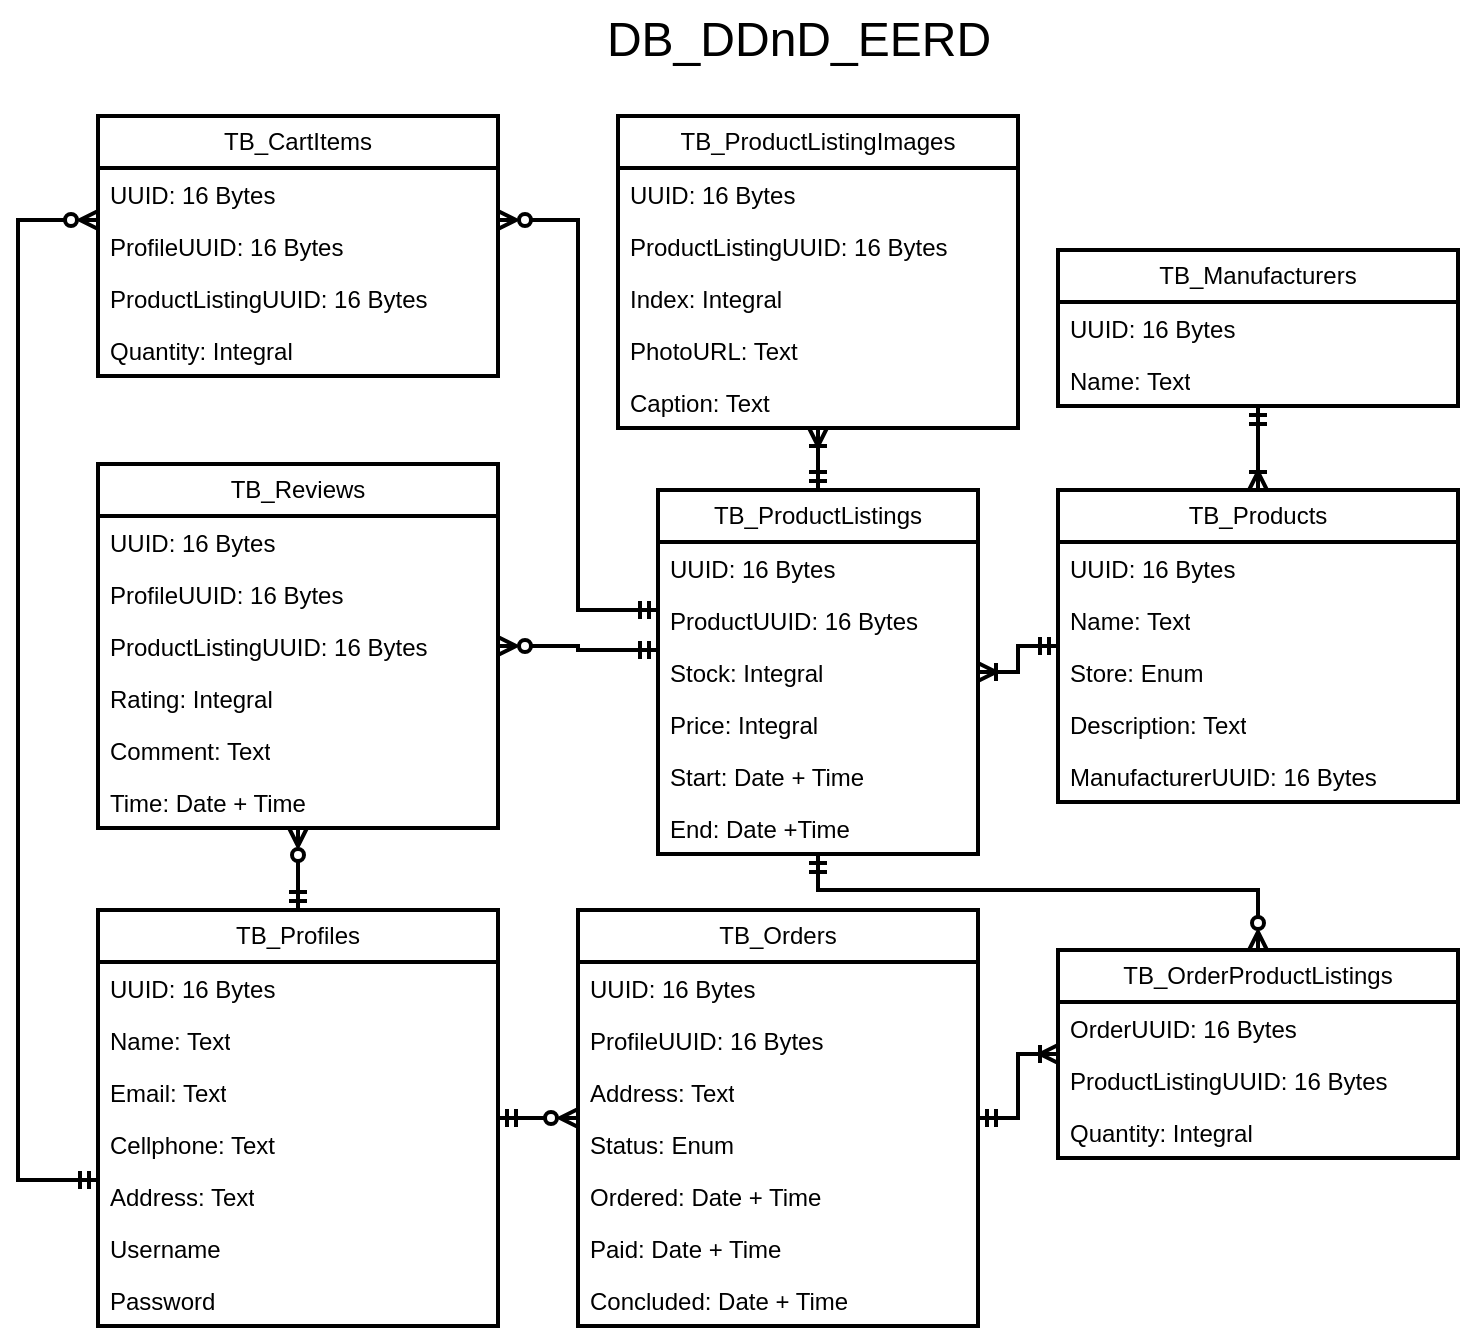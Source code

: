 <mxfile version="24.4.13" type="device">
  <diagram name="Page-1" id="CDcixYKV8Q0JWqWcd_GB">
    <mxGraphModel dx="2261" dy="2005" grid="1" gridSize="10" guides="1" tooltips="1" connect="1" arrows="1" fold="1" page="1" pageScale="1" pageWidth="827" pageHeight="1169" math="0" shadow="0">
      <root>
        <mxCell id="0" />
        <mxCell id="1" parent="0" />
        <mxCell id="H4YviIENldAKiq5NFccg-37" style="edgeStyle=orthogonalEdgeStyle;rounded=0;orthogonalLoop=1;jettySize=auto;html=1;strokeColor=default;endArrow=ERmandOne;endFill=0;startArrow=ERoneToMany;startFill=0;strokeWidth=2;" parent="1" source="H4YviIENldAKiq5NFccg-5" target="H4YviIENldAKiq5NFccg-22" edge="1">
          <mxGeometry relative="1" as="geometry" />
        </mxCell>
        <mxCell id="H4YviIENldAKiq5NFccg-5" value="TB_ProductListings" style="swimlane;fontStyle=0;childLayout=stackLayout;horizontal=1;startSize=26;fillColor=none;horizontalStack=0;resizeParent=1;resizeParentMax=0;resizeLast=0;collapsible=1;marginBottom=0;whiteSpace=wrap;html=1;strokeWidth=2;" parent="1" vertex="1">
          <mxGeometry x="40" y="120" width="160" height="182" as="geometry" />
        </mxCell>
        <mxCell id="H4YviIENldAKiq5NFccg-6" value="UUID: 16 Bytes" style="text;strokeColor=none;fillColor=none;align=left;verticalAlign=top;spacingLeft=4;spacingRight=4;overflow=hidden;rotatable=0;points=[[0,0.5],[1,0.5]];portConstraint=eastwest;whiteSpace=wrap;html=1;strokeWidth=2;" parent="H4YviIENldAKiq5NFccg-5" vertex="1">
          <mxGeometry y="26" width="160" height="26" as="geometry" />
        </mxCell>
        <mxCell id="H4YviIENldAKiq5NFccg-36" value="ProductUUID: 16 Bytes" style="text;strokeColor=none;fillColor=none;align=left;verticalAlign=top;spacingLeft=4;spacingRight=4;overflow=hidden;rotatable=0;points=[[0,0.5],[1,0.5]];portConstraint=eastwest;whiteSpace=wrap;html=1;strokeWidth=2;" parent="H4YviIENldAKiq5NFccg-5" vertex="1">
          <mxGeometry y="52" width="160" height="26" as="geometry" />
        </mxCell>
        <mxCell id="H4YviIENldAKiq5NFccg-21" value="Stock: Integral" style="text;strokeColor=none;fillColor=none;align=left;verticalAlign=top;spacingLeft=4;spacingRight=4;overflow=hidden;rotatable=0;points=[[0,0.5],[1,0.5]];portConstraint=eastwest;whiteSpace=wrap;html=1;strokeWidth=2;" parent="H4YviIENldAKiq5NFccg-5" vertex="1">
          <mxGeometry y="78" width="160" height="26" as="geometry" />
        </mxCell>
        <mxCell id="H4YviIENldAKiq5NFccg-19" value="Price: Integral" style="text;strokeColor=none;fillColor=none;align=left;verticalAlign=top;spacingLeft=4;spacingRight=4;overflow=hidden;rotatable=0;points=[[0,0.5],[1,0.5]];portConstraint=eastwest;whiteSpace=wrap;html=1;strokeWidth=2;" parent="H4YviIENldAKiq5NFccg-5" vertex="1">
          <mxGeometry y="104" width="160" height="26" as="geometry" />
        </mxCell>
        <mxCell id="H4YviIENldAKiq5NFccg-10" value="Start: Date + Time" style="text;strokeColor=none;fillColor=none;align=left;verticalAlign=top;spacingLeft=4;spacingRight=4;overflow=hidden;rotatable=0;points=[[0,0.5],[1,0.5]];portConstraint=eastwest;whiteSpace=wrap;html=1;strokeWidth=2;" parent="H4YviIENldAKiq5NFccg-5" vertex="1">
          <mxGeometry y="130" width="160" height="26" as="geometry" />
        </mxCell>
        <mxCell id="H4YviIENldAKiq5NFccg-11" value="End: Date +Time" style="text;strokeColor=none;fillColor=none;align=left;verticalAlign=top;spacingLeft=4;spacingRight=4;overflow=hidden;rotatable=0;points=[[0,0.5],[1,0.5]];portConstraint=eastwest;whiteSpace=wrap;html=1;strokeWidth=2;" parent="H4YviIENldAKiq5NFccg-5" vertex="1">
          <mxGeometry y="156" width="160" height="26" as="geometry" />
        </mxCell>
        <mxCell id="H4YviIENldAKiq5NFccg-51" style="edgeStyle=orthogonalEdgeStyle;rounded=0;orthogonalLoop=1;jettySize=auto;html=1;endArrow=ERmandOne;endFill=0;startArrow=ERoneToMany;startFill=0;strokeWidth=2;" parent="1" source="H4YviIENldAKiq5NFccg-22" target="H4YviIENldAKiq5NFccg-38" edge="1">
          <mxGeometry relative="1" as="geometry" />
        </mxCell>
        <mxCell id="H4YviIENldAKiq5NFccg-22" value="TB_Products" style="swimlane;fontStyle=0;childLayout=stackLayout;horizontal=1;startSize=26;fillColor=none;horizontalStack=0;resizeParent=1;resizeParentMax=0;resizeLast=0;collapsible=1;marginBottom=0;whiteSpace=wrap;html=1;strokeWidth=2;" parent="1" vertex="1">
          <mxGeometry x="240" y="120" width="200" height="156" as="geometry" />
        </mxCell>
        <mxCell id="H4YviIENldAKiq5NFccg-23" value="UUID: 16 Bytes" style="text;strokeColor=none;fillColor=none;align=left;verticalAlign=top;spacingLeft=4;spacingRight=4;overflow=hidden;rotatable=0;points=[[0,0.5],[1,0.5]];portConstraint=eastwest;whiteSpace=wrap;html=1;strokeWidth=2;" parent="H4YviIENldAKiq5NFccg-22" vertex="1">
          <mxGeometry y="26" width="200" height="26" as="geometry" />
        </mxCell>
        <mxCell id="H4YviIENldAKiq5NFccg-24" value="Name: Text" style="text;strokeColor=none;fillColor=none;align=left;verticalAlign=top;spacingLeft=4;spacingRight=4;overflow=hidden;rotatable=0;points=[[0,0.5],[1,0.5]];portConstraint=eastwest;whiteSpace=wrap;html=1;strokeWidth=2;" parent="H4YviIENldAKiq5NFccg-22" vertex="1">
          <mxGeometry y="52" width="200" height="26" as="geometry" />
        </mxCell>
        <mxCell id="H4YviIENldAKiq5NFccg-26" value="Store: Enum" style="text;strokeColor=none;fillColor=none;align=left;verticalAlign=top;spacingLeft=4;spacingRight=4;overflow=hidden;rotatable=0;points=[[0,0.5],[1,0.5]];portConstraint=eastwest;whiteSpace=wrap;html=1;strokeWidth=2;" parent="H4YviIENldAKiq5NFccg-22" vertex="1">
          <mxGeometry y="78" width="200" height="26" as="geometry" />
        </mxCell>
        <mxCell id="H4YviIENldAKiq5NFccg-27" value="Description: Text" style="text;strokeColor=none;fillColor=none;align=left;verticalAlign=top;spacingLeft=4;spacingRight=4;overflow=hidden;rotatable=0;points=[[0,0.5],[1,0.5]];portConstraint=eastwest;whiteSpace=wrap;html=1;strokeWidth=2;" parent="H4YviIENldAKiq5NFccg-22" vertex="1">
          <mxGeometry y="104" width="200" height="26" as="geometry" />
        </mxCell>
        <mxCell id="H4YviIENldAKiq5NFccg-28" value="ManufacturerUUID: 16 Bytes" style="text;strokeColor=none;fillColor=none;align=left;verticalAlign=top;spacingLeft=4;spacingRight=4;overflow=hidden;rotatable=0;points=[[0,0.5],[1,0.5]];portConstraint=eastwest;whiteSpace=wrap;html=1;strokeWidth=2;" parent="H4YviIENldAKiq5NFccg-22" vertex="1">
          <mxGeometry y="130" width="200" height="26" as="geometry" />
        </mxCell>
        <mxCell id="H4YviIENldAKiq5NFccg-38" value="TB_Manufacturers" style="swimlane;fontStyle=0;childLayout=stackLayout;horizontal=1;startSize=26;fillColor=none;horizontalStack=0;resizeParent=1;resizeParentMax=0;resizeLast=0;collapsible=1;marginBottom=0;whiteSpace=wrap;html=1;strokeWidth=2;" parent="1" vertex="1">
          <mxGeometry x="240" width="200" height="78" as="geometry" />
        </mxCell>
        <mxCell id="H4YviIENldAKiq5NFccg-49" value="UUID: 16 Bytes" style="text;strokeColor=none;fillColor=none;align=left;verticalAlign=top;spacingLeft=4;spacingRight=4;overflow=hidden;rotatable=0;points=[[0,0.5],[1,0.5]];portConstraint=eastwest;whiteSpace=wrap;html=1;strokeWidth=2;" parent="H4YviIENldAKiq5NFccg-38" vertex="1">
          <mxGeometry y="26" width="200" height="26" as="geometry" />
        </mxCell>
        <mxCell id="H4YviIENldAKiq5NFccg-50" value="Name: Text" style="text;strokeColor=none;fillColor=none;align=left;verticalAlign=top;spacingLeft=4;spacingRight=4;overflow=hidden;rotatable=0;points=[[0,0.5],[1,0.5]];portConstraint=eastwest;whiteSpace=wrap;html=1;strokeWidth=2;" parent="H4YviIENldAKiq5NFccg-38" vertex="1">
          <mxGeometry y="52" width="200" height="26" as="geometry" />
        </mxCell>
        <mxCell id="H4YviIENldAKiq5NFccg-62" style="edgeStyle=orthogonalEdgeStyle;rounded=0;orthogonalLoop=1;jettySize=auto;html=1;endArrow=ERmandOne;endFill=0;startArrow=ERoneToMany;startFill=0;strokeWidth=2;" parent="1" source="H4YviIENldAKiq5NFccg-52" target="H4YviIENldAKiq5NFccg-5" edge="1">
          <mxGeometry relative="1" as="geometry" />
        </mxCell>
        <mxCell id="H4YviIENldAKiq5NFccg-52" value="TB_ProductListingImages" style="swimlane;fontStyle=0;childLayout=stackLayout;horizontal=1;startSize=26;fillColor=none;horizontalStack=0;resizeParent=1;resizeParentMax=0;resizeLast=0;collapsible=1;marginBottom=0;whiteSpace=wrap;html=1;strokeWidth=2;" parent="1" vertex="1">
          <mxGeometry x="20" y="-67" width="200" height="156" as="geometry" />
        </mxCell>
        <mxCell id="H4YviIENldAKiq5NFccg-57" value="UUID: 16 Bytes" style="text;strokeColor=none;fillColor=none;align=left;verticalAlign=top;spacingLeft=4;spacingRight=4;overflow=hidden;rotatable=0;points=[[0,0.5],[1,0.5]];portConstraint=eastwest;whiteSpace=wrap;html=1;strokeWidth=2;" parent="H4YviIENldAKiq5NFccg-52" vertex="1">
          <mxGeometry y="26" width="200" height="26" as="geometry" />
        </mxCell>
        <mxCell id="H4YviIENldAKiq5NFccg-60" value="ProductListingUUID: 16 Bytes" style="text;strokeColor=none;fillColor=none;align=left;verticalAlign=top;spacingLeft=4;spacingRight=4;overflow=hidden;rotatable=0;points=[[0,0.5],[1,0.5]];portConstraint=eastwest;whiteSpace=wrap;html=1;strokeWidth=2;" parent="H4YviIENldAKiq5NFccg-52" vertex="1">
          <mxGeometry y="52" width="200" height="26" as="geometry" />
        </mxCell>
        <mxCell id="H4YviIENldAKiq5NFccg-61" value="Index: Integral" style="text;strokeColor=none;fillColor=none;align=left;verticalAlign=top;spacingLeft=4;spacingRight=4;overflow=hidden;rotatable=0;points=[[0,0.5],[1,0.5]];portConstraint=eastwest;whiteSpace=wrap;html=1;strokeWidth=2;" parent="H4YviIENldAKiq5NFccg-52" vertex="1">
          <mxGeometry y="78" width="200" height="26" as="geometry" />
        </mxCell>
        <mxCell id="H4YviIENldAKiq5NFccg-59" value="PhotoURL: Text" style="text;strokeColor=none;fillColor=none;align=left;verticalAlign=top;spacingLeft=4;spacingRight=4;overflow=hidden;rotatable=0;points=[[0,0.5],[1,0.5]];portConstraint=eastwest;whiteSpace=wrap;html=1;strokeWidth=2;" parent="H4YviIENldAKiq5NFccg-52" vertex="1">
          <mxGeometry y="104" width="200" height="26" as="geometry" />
        </mxCell>
        <mxCell id="H4YviIENldAKiq5NFccg-63" value="Caption: Text" style="text;strokeColor=none;fillColor=none;align=left;verticalAlign=top;spacingLeft=4;spacingRight=4;overflow=hidden;rotatable=0;points=[[0,0.5],[1,0.5]];portConstraint=eastwest;whiteSpace=wrap;html=1;strokeWidth=2;" parent="H4YviIENldAKiq5NFccg-52" vertex="1">
          <mxGeometry y="130" width="200" height="26" as="geometry" />
        </mxCell>
        <mxCell id="H4YviIENldAKiq5NFccg-64" value="TB_Profiles" style="swimlane;fontStyle=0;childLayout=stackLayout;horizontal=1;startSize=26;fillColor=none;horizontalStack=0;resizeParent=1;resizeParentMax=0;resizeLast=0;collapsible=1;marginBottom=0;whiteSpace=wrap;html=1;strokeWidth=2;" parent="1" vertex="1">
          <mxGeometry x="-240" y="330" width="200" height="208" as="geometry" />
        </mxCell>
        <mxCell id="H4YviIENldAKiq5NFccg-65" value="UUID: 16 Bytes" style="text;strokeColor=none;fillColor=none;align=left;verticalAlign=top;spacingLeft=4;spacingRight=4;overflow=hidden;rotatable=0;points=[[0,0.5],[1,0.5]];portConstraint=eastwest;whiteSpace=wrap;html=1;strokeWidth=2;" parent="H4YviIENldAKiq5NFccg-64" vertex="1">
          <mxGeometry y="26" width="200" height="26" as="geometry" />
        </mxCell>
        <mxCell id="H4YviIENldAKiq5NFccg-66" value="Name: Text" style="text;strokeColor=none;fillColor=none;align=left;verticalAlign=top;spacingLeft=4;spacingRight=4;overflow=hidden;rotatable=0;points=[[0,0.5],[1,0.5]];portConstraint=eastwest;whiteSpace=wrap;html=1;strokeWidth=2;" parent="H4YviIENldAKiq5NFccg-64" vertex="1">
          <mxGeometry y="52" width="200" height="26" as="geometry" />
        </mxCell>
        <mxCell id="H4YviIENldAKiq5NFccg-67" value="Email: Text" style="text;strokeColor=none;fillColor=none;align=left;verticalAlign=top;spacingLeft=4;spacingRight=4;overflow=hidden;rotatable=0;points=[[0,0.5],[1,0.5]];portConstraint=eastwest;whiteSpace=wrap;html=1;strokeWidth=2;" parent="H4YviIENldAKiq5NFccg-64" vertex="1">
          <mxGeometry y="78" width="200" height="26" as="geometry" />
        </mxCell>
        <mxCell id="H4YviIENldAKiq5NFccg-68" value="Cellphone: Text" style="text;strokeColor=none;fillColor=none;align=left;verticalAlign=top;spacingLeft=4;spacingRight=4;overflow=hidden;rotatable=0;points=[[0,0.5],[1,0.5]];portConstraint=eastwest;whiteSpace=wrap;html=1;strokeWidth=2;" parent="H4YviIENldAKiq5NFccg-64" vertex="1">
          <mxGeometry y="104" width="200" height="26" as="geometry" />
        </mxCell>
        <mxCell id="H4YviIENldAKiq5NFccg-69" value="Address: Text" style="text;strokeColor=none;fillColor=none;align=left;verticalAlign=top;spacingLeft=4;spacingRight=4;overflow=hidden;rotatable=0;points=[[0,0.5],[1,0.5]];portConstraint=eastwest;whiteSpace=wrap;html=1;strokeWidth=2;" parent="H4YviIENldAKiq5NFccg-64" vertex="1">
          <mxGeometry y="130" width="200" height="26" as="geometry" />
        </mxCell>
        <mxCell id="63hm7-5W7wY-pT7bwOn6-2" value="Username" style="text;strokeColor=none;fillColor=none;align=left;verticalAlign=top;spacingLeft=4;spacingRight=4;overflow=hidden;rotatable=0;points=[[0,0.5],[1,0.5]];portConstraint=eastwest;whiteSpace=wrap;html=1;strokeWidth=2;" parent="H4YviIENldAKiq5NFccg-64" vertex="1">
          <mxGeometry y="156" width="200" height="26" as="geometry" />
        </mxCell>
        <mxCell id="63hm7-5W7wY-pT7bwOn6-1" value="Password" style="text;strokeColor=none;fillColor=none;align=left;verticalAlign=top;spacingLeft=4;spacingRight=4;overflow=hidden;rotatable=0;points=[[0,0.5],[1,0.5]];portConstraint=eastwest;whiteSpace=wrap;html=1;strokeWidth=2;" parent="H4YviIENldAKiq5NFccg-64" vertex="1">
          <mxGeometry y="182" width="200" height="26" as="geometry" />
        </mxCell>
        <mxCell id="H4YviIENldAKiq5NFccg-71" style="edgeStyle=orthogonalEdgeStyle;rounded=0;orthogonalLoop=1;jettySize=auto;html=1;exitX=1;exitY=0.5;exitDx=0;exitDy=0;strokeWidth=2;" parent="H4YviIENldAKiq5NFccg-64" edge="1">
          <mxGeometry relative="1" as="geometry">
            <mxPoint x="200" y="169" as="sourcePoint" />
            <mxPoint x="200" y="169" as="targetPoint" />
          </mxGeometry>
        </mxCell>
        <mxCell id="H4YviIENldAKiq5NFccg-94" style="edgeStyle=orthogonalEdgeStyle;rounded=0;orthogonalLoop=1;jettySize=auto;html=1;endArrow=ERmandOne;endFill=0;startArrow=ERzeroToMany;startFill=0;strokeWidth=2;" parent="1" source="H4YviIENldAKiq5NFccg-74" target="H4YviIENldAKiq5NFccg-64" edge="1">
          <mxGeometry relative="1" as="geometry" />
        </mxCell>
        <mxCell id="H4YviIENldAKiq5NFccg-95" style="edgeStyle=orthogonalEdgeStyle;rounded=0;orthogonalLoop=1;jettySize=auto;html=1;endArrow=ERoneToMany;endFill=0;startArrow=ERmandOne;startFill=0;strokeWidth=2;" parent="1" source="H4YviIENldAKiq5NFccg-74" target="H4YviIENldAKiq5NFccg-84" edge="1">
          <mxGeometry relative="1" as="geometry" />
        </mxCell>
        <mxCell id="H4YviIENldAKiq5NFccg-74" value="TB_Orders" style="swimlane;fontStyle=0;childLayout=stackLayout;horizontal=1;startSize=26;fillColor=none;horizontalStack=0;resizeParent=1;resizeParentMax=0;resizeLast=0;collapsible=1;marginBottom=0;whiteSpace=wrap;html=1;strokeWidth=2;" parent="1" vertex="1">
          <mxGeometry y="330" width="200" height="208" as="geometry" />
        </mxCell>
        <mxCell id="H4YviIENldAKiq5NFccg-75" value="UUID: 16 Bytes" style="text;strokeColor=none;fillColor=none;align=left;verticalAlign=top;spacingLeft=4;spacingRight=4;overflow=hidden;rotatable=0;points=[[0,0.5],[1,0.5]];portConstraint=eastwest;whiteSpace=wrap;html=1;strokeWidth=2;" parent="H4YviIENldAKiq5NFccg-74" vertex="1">
          <mxGeometry y="26" width="200" height="26" as="geometry" />
        </mxCell>
        <mxCell id="H4YviIENldAKiq5NFccg-82" value="ProfileUUID: 16 Bytes" style="text;strokeColor=none;fillColor=none;align=left;verticalAlign=top;spacingLeft=4;spacingRight=4;overflow=hidden;rotatable=0;points=[[0,0.5],[1,0.5]];portConstraint=eastwest;whiteSpace=wrap;html=1;strokeWidth=2;" parent="H4YviIENldAKiq5NFccg-74" vertex="1">
          <mxGeometry y="52" width="200" height="26" as="geometry" />
        </mxCell>
        <mxCell id="H4YviIENldAKiq5NFccg-80" value="Address: Text" style="text;strokeColor=none;fillColor=none;align=left;verticalAlign=top;spacingLeft=4;spacingRight=4;overflow=hidden;rotatable=0;points=[[0,0.5],[1,0.5]];portConstraint=eastwest;whiteSpace=wrap;html=1;strokeWidth=2;" parent="H4YviIENldAKiq5NFccg-74" vertex="1">
          <mxGeometry y="78" width="200" height="26" as="geometry" />
        </mxCell>
        <mxCell id="H4YviIENldAKiq5NFccg-90" value="Status: Enum" style="text;strokeColor=none;fillColor=none;align=left;verticalAlign=top;spacingLeft=4;spacingRight=4;overflow=hidden;rotatable=0;points=[[0,0.5],[1,0.5]];portConstraint=eastwest;whiteSpace=wrap;html=1;strokeWidth=2;" parent="H4YviIENldAKiq5NFccg-74" vertex="1">
          <mxGeometry y="104" width="200" height="26" as="geometry" />
        </mxCell>
        <mxCell id="H4YviIENldAKiq5NFccg-91" value="Ordered: Date + Time" style="text;strokeColor=none;fillColor=none;align=left;verticalAlign=top;spacingLeft=4;spacingRight=4;overflow=hidden;rotatable=0;points=[[0,0.5],[1,0.5]];portConstraint=eastwest;whiteSpace=wrap;html=1;strokeWidth=2;" parent="H4YviIENldAKiq5NFccg-74" vertex="1">
          <mxGeometry y="130" width="200" height="26" as="geometry" />
        </mxCell>
        <mxCell id="H4YviIENldAKiq5NFccg-92" value="Paid: Date + Time" style="text;strokeColor=none;fillColor=none;align=left;verticalAlign=top;spacingLeft=4;spacingRight=4;overflow=hidden;rotatable=0;points=[[0,0.5],[1,0.5]];portConstraint=eastwest;whiteSpace=wrap;html=1;strokeWidth=2;" parent="H4YviIENldAKiq5NFccg-74" vertex="1">
          <mxGeometry y="156" width="200" height="26" as="geometry" />
        </mxCell>
        <mxCell id="H4YviIENldAKiq5NFccg-93" value="Concluded: Date + Time" style="text;strokeColor=none;fillColor=none;align=left;verticalAlign=top;spacingLeft=4;spacingRight=4;overflow=hidden;rotatable=0;points=[[0,0.5],[1,0.5]];portConstraint=eastwest;whiteSpace=wrap;html=1;strokeWidth=2;" parent="H4YviIENldAKiq5NFccg-74" vertex="1">
          <mxGeometry y="182" width="200" height="26" as="geometry" />
        </mxCell>
        <mxCell id="H4YviIENldAKiq5NFccg-81" style="edgeStyle=orthogonalEdgeStyle;rounded=0;orthogonalLoop=1;jettySize=auto;html=1;exitX=1;exitY=0.5;exitDx=0;exitDy=0;strokeWidth=2;" parent="H4YviIENldAKiq5NFccg-74" edge="1">
          <mxGeometry relative="1" as="geometry">
            <mxPoint x="200" y="169" as="sourcePoint" />
            <mxPoint x="200" y="169" as="targetPoint" />
          </mxGeometry>
        </mxCell>
        <mxCell id="H4YviIENldAKiq5NFccg-96" style="edgeStyle=orthogonalEdgeStyle;rounded=0;orthogonalLoop=1;jettySize=auto;html=1;endArrow=ERmandOne;endFill=0;startArrow=ERzeroToMany;startFill=0;strokeWidth=2;" parent="1" source="H4YviIENldAKiq5NFccg-84" target="H4YviIENldAKiq5NFccg-5" edge="1">
          <mxGeometry relative="1" as="geometry">
            <Array as="points">
              <mxPoint x="340" y="320" />
              <mxPoint x="120" y="320" />
            </Array>
          </mxGeometry>
        </mxCell>
        <mxCell id="H4YviIENldAKiq5NFccg-84" value="TB_OrderProductListings" style="swimlane;fontStyle=0;childLayout=stackLayout;horizontal=1;startSize=26;fillColor=none;horizontalStack=0;resizeParent=1;resizeParentMax=0;resizeLast=0;collapsible=1;marginBottom=0;whiteSpace=wrap;html=1;strokeWidth=2;" parent="1" vertex="1">
          <mxGeometry x="240" y="350" width="200" height="104" as="geometry" />
        </mxCell>
        <mxCell id="H4YviIENldAKiq5NFccg-85" value="OrderUUID: 16 Bytes" style="text;strokeColor=none;fillColor=none;align=left;verticalAlign=top;spacingLeft=4;spacingRight=4;overflow=hidden;rotatable=0;points=[[0,0.5],[1,0.5]];portConstraint=eastwest;whiteSpace=wrap;html=1;strokeWidth=2;" parent="H4YviIENldAKiq5NFccg-84" vertex="1">
          <mxGeometry y="26" width="200" height="26" as="geometry" />
        </mxCell>
        <mxCell id="H4YviIENldAKiq5NFccg-86" value="ProductListingUUID: 16 Bytes" style="text;strokeColor=none;fillColor=none;align=left;verticalAlign=top;spacingLeft=4;spacingRight=4;overflow=hidden;rotatable=0;points=[[0,0.5],[1,0.5]];portConstraint=eastwest;whiteSpace=wrap;html=1;strokeWidth=2;" parent="H4YviIENldAKiq5NFccg-84" vertex="1">
          <mxGeometry y="52" width="200" height="26" as="geometry" />
        </mxCell>
        <mxCell id="H4YviIENldAKiq5NFccg-89" value="Quantity: Integral" style="text;strokeColor=none;fillColor=none;align=left;verticalAlign=top;spacingLeft=4;spacingRight=4;overflow=hidden;rotatable=0;points=[[0,0.5],[1,0.5]];portConstraint=eastwest;whiteSpace=wrap;html=1;strokeWidth=2;" parent="H4YviIENldAKiq5NFccg-84" vertex="1">
          <mxGeometry y="78" width="200" height="26" as="geometry" />
        </mxCell>
        <mxCell id="H4YviIENldAKiq5NFccg-88" style="edgeStyle=orthogonalEdgeStyle;rounded=0;orthogonalLoop=1;jettySize=auto;html=1;exitX=1;exitY=0.5;exitDx=0;exitDy=0;strokeWidth=2;" parent="H4YviIENldAKiq5NFccg-84" edge="1">
          <mxGeometry relative="1" as="geometry">
            <mxPoint x="200" y="169" as="sourcePoint" />
            <mxPoint x="200" y="169" as="targetPoint" />
          </mxGeometry>
        </mxCell>
        <mxCell id="H4YviIENldAKiq5NFccg-121" style="edgeStyle=orthogonalEdgeStyle;rounded=0;orthogonalLoop=1;jettySize=auto;html=1;endArrow=ERmandOne;endFill=0;startArrow=ERzeroToMany;startFill=0;strokeWidth=2;" parent="1" source="H4YviIENldAKiq5NFccg-97" target="H4YviIENldAKiq5NFccg-64" edge="1">
          <mxGeometry relative="1" as="geometry" />
        </mxCell>
        <mxCell id="H4YviIENldAKiq5NFccg-122" style="edgeStyle=orthogonalEdgeStyle;rounded=0;orthogonalLoop=1;jettySize=auto;html=1;endArrow=ERmandOne;endFill=0;startArrow=ERzeroToMany;startFill=0;strokeWidth=2;" parent="1" source="H4YviIENldAKiq5NFccg-97" target="H4YviIENldAKiq5NFccg-5" edge="1">
          <mxGeometry relative="1" as="geometry">
            <Array as="points">
              <mxPoint y="198" />
              <mxPoint y="200" />
            </Array>
          </mxGeometry>
        </mxCell>
        <mxCell id="H4YviIENldAKiq5NFccg-97" value="TB_Reviews" style="swimlane;fontStyle=0;childLayout=stackLayout;horizontal=1;startSize=26;fillColor=none;horizontalStack=0;resizeParent=1;resizeParentMax=0;resizeLast=0;collapsible=1;marginBottom=0;whiteSpace=wrap;html=1;strokeWidth=2;" parent="1" vertex="1">
          <mxGeometry x="-240" y="107" width="200" height="182" as="geometry" />
        </mxCell>
        <mxCell id="H4YviIENldAKiq5NFccg-98" value="UUID: 16 Bytes" style="text;strokeColor=none;fillColor=none;align=left;verticalAlign=top;spacingLeft=4;spacingRight=4;overflow=hidden;rotatable=0;points=[[0,0.5],[1,0.5]];portConstraint=eastwest;whiteSpace=wrap;html=1;strokeWidth=2;" parent="H4YviIENldAKiq5NFccg-97" vertex="1">
          <mxGeometry y="26" width="200" height="26" as="geometry" />
        </mxCell>
        <mxCell id="H4YviIENldAKiq5NFccg-99" value="ProfileUUID: 16 Bytes" style="text;strokeColor=none;fillColor=none;align=left;verticalAlign=top;spacingLeft=4;spacingRight=4;overflow=hidden;rotatable=0;points=[[0,0.5],[1,0.5]];portConstraint=eastwest;whiteSpace=wrap;html=1;strokeWidth=2;" parent="H4YviIENldAKiq5NFccg-97" vertex="1">
          <mxGeometry y="52" width="200" height="26" as="geometry" />
        </mxCell>
        <mxCell id="H4YviIENldAKiq5NFccg-100" value="ProductListingUUID: 16 Bytes" style="text;strokeColor=none;fillColor=none;align=left;verticalAlign=top;spacingLeft=4;spacingRight=4;overflow=hidden;rotatable=0;points=[[0,0.5],[1,0.5]];portConstraint=eastwest;whiteSpace=wrap;html=1;strokeWidth=2;" parent="H4YviIENldAKiq5NFccg-97" vertex="1">
          <mxGeometry y="78" width="200" height="26" as="geometry" />
        </mxCell>
        <mxCell id="H4YviIENldAKiq5NFccg-102" value="Rating: Integral" style="text;strokeColor=none;fillColor=none;align=left;verticalAlign=top;spacingLeft=4;spacingRight=4;overflow=hidden;rotatable=0;points=[[0,0.5],[1,0.5]];portConstraint=eastwest;whiteSpace=wrap;html=1;strokeWidth=2;" parent="H4YviIENldAKiq5NFccg-97" vertex="1">
          <mxGeometry y="104" width="200" height="26" as="geometry" />
        </mxCell>
        <mxCell id="H4YviIENldAKiq5NFccg-103" value="Comment: Text" style="text;strokeColor=none;fillColor=none;align=left;verticalAlign=top;spacingLeft=4;spacingRight=4;overflow=hidden;rotatable=0;points=[[0,0.5],[1,0.5]];portConstraint=eastwest;whiteSpace=wrap;html=1;strokeWidth=2;" parent="H4YviIENldAKiq5NFccg-97" vertex="1">
          <mxGeometry y="130" width="200" height="26" as="geometry" />
        </mxCell>
        <mxCell id="H4YviIENldAKiq5NFccg-112" value="Time: Date + Time" style="text;strokeColor=none;fillColor=none;align=left;verticalAlign=top;spacingLeft=4;spacingRight=4;overflow=hidden;rotatable=0;points=[[0,0.5],[1,0.5]];portConstraint=eastwest;whiteSpace=wrap;html=1;strokeWidth=2;" parent="H4YviIENldAKiq5NFccg-97" vertex="1">
          <mxGeometry y="156" width="200" height="26" as="geometry" />
        </mxCell>
        <mxCell id="H4YviIENldAKiq5NFccg-104" style="edgeStyle=orthogonalEdgeStyle;rounded=0;orthogonalLoop=1;jettySize=auto;html=1;exitX=1;exitY=0.5;exitDx=0;exitDy=0;strokeWidth=2;" parent="H4YviIENldAKiq5NFccg-97" edge="1">
          <mxGeometry relative="1" as="geometry">
            <mxPoint x="200" y="169" as="sourcePoint" />
            <mxPoint x="200" y="169" as="targetPoint" />
          </mxGeometry>
        </mxCell>
        <mxCell id="ldL79zHoht3lqEnEA1Qh-13" style="edgeStyle=orthogonalEdgeStyle;rounded=0;orthogonalLoop=1;jettySize=auto;html=1;endArrow=ERmandOne;endFill=0;startArrow=ERzeroToMany;startFill=0;strokeWidth=2;" parent="1" source="ldL79zHoht3lqEnEA1Qh-5" target="H4YviIENldAKiq5NFccg-64" edge="1">
          <mxGeometry relative="1" as="geometry">
            <Array as="points">
              <mxPoint x="-280" y="-15" />
              <mxPoint x="-280" y="465" />
            </Array>
          </mxGeometry>
        </mxCell>
        <mxCell id="ldL79zHoht3lqEnEA1Qh-14" style="edgeStyle=orthogonalEdgeStyle;rounded=0;orthogonalLoop=1;jettySize=auto;html=1;endArrow=ERmandOne;endFill=0;startArrow=ERzeroToMany;startFill=0;strokeWidth=2;" parent="1" source="ldL79zHoht3lqEnEA1Qh-5" target="H4YviIENldAKiq5NFccg-5" edge="1">
          <mxGeometry relative="1" as="geometry">
            <Array as="points">
              <mxPoint y="-15" />
              <mxPoint y="180" />
            </Array>
          </mxGeometry>
        </mxCell>
        <mxCell id="ldL79zHoht3lqEnEA1Qh-5" value="TB_CartItems" style="swimlane;fontStyle=0;childLayout=stackLayout;horizontal=1;startSize=26;fillColor=none;horizontalStack=0;resizeParent=1;resizeParentMax=0;resizeLast=0;collapsible=1;marginBottom=0;whiteSpace=wrap;html=1;strokeWidth=2;" parent="1" vertex="1">
          <mxGeometry x="-240" y="-67" width="200" height="130" as="geometry" />
        </mxCell>
        <mxCell id="ldL79zHoht3lqEnEA1Qh-6" value="UUID: 16 Bytes" style="text;strokeColor=none;fillColor=none;align=left;verticalAlign=top;spacingLeft=4;spacingRight=4;overflow=hidden;rotatable=0;points=[[0,0.5],[1,0.5]];portConstraint=eastwest;whiteSpace=wrap;html=1;strokeWidth=2;" parent="ldL79zHoht3lqEnEA1Qh-5" vertex="1">
          <mxGeometry y="26" width="200" height="26" as="geometry" />
        </mxCell>
        <mxCell id="ldL79zHoht3lqEnEA1Qh-7" value="ProfileUUID: 16 Bytes" style="text;strokeColor=none;fillColor=none;align=left;verticalAlign=top;spacingLeft=4;spacingRight=4;overflow=hidden;rotatable=0;points=[[0,0.5],[1,0.5]];portConstraint=eastwest;whiteSpace=wrap;html=1;strokeWidth=2;" parent="ldL79zHoht3lqEnEA1Qh-5" vertex="1">
          <mxGeometry y="52" width="200" height="26" as="geometry" />
        </mxCell>
        <mxCell id="ldL79zHoht3lqEnEA1Qh-11" value="ProductListingUUID: 16 Bytes" style="text;strokeColor=none;fillColor=none;align=left;verticalAlign=top;spacingLeft=4;spacingRight=4;overflow=hidden;rotatable=0;points=[[0,0.5],[1,0.5]];portConstraint=eastwest;whiteSpace=wrap;html=1;strokeWidth=2;" parent="ldL79zHoht3lqEnEA1Qh-5" vertex="1">
          <mxGeometry y="78" width="200" height="26" as="geometry" />
        </mxCell>
        <mxCell id="ldL79zHoht3lqEnEA1Qh-15" value="Quantity: Integral" style="text;strokeColor=none;fillColor=none;align=left;verticalAlign=top;spacingLeft=4;spacingRight=4;overflow=hidden;rotatable=0;points=[[0,0.5],[1,0.5]];portConstraint=eastwest;whiteSpace=wrap;html=1;strokeWidth=2;" parent="ldL79zHoht3lqEnEA1Qh-5" vertex="1">
          <mxGeometry y="104" width="200" height="26" as="geometry" />
        </mxCell>
        <mxCell id="ldL79zHoht3lqEnEA1Qh-12" style="edgeStyle=orthogonalEdgeStyle;rounded=0;orthogonalLoop=1;jettySize=auto;html=1;exitX=1;exitY=0.5;exitDx=0;exitDy=0;strokeWidth=2;" parent="ldL79zHoht3lqEnEA1Qh-5" edge="1">
          <mxGeometry relative="1" as="geometry">
            <mxPoint x="200" y="169" as="sourcePoint" />
            <mxPoint x="200" y="169" as="targetPoint" />
          </mxGeometry>
        </mxCell>
        <mxCell id="vd5LqWruaOH-IaY2POpD-1" value="&lt;font style=&quot;font-size: 24px;&quot;&gt;DB_DDnD_EERD&lt;/font&gt;" style="text;html=1;align=center;verticalAlign=middle;resizable=0;points=[];autosize=1;strokeColor=none;fillColor=none;" vertex="1" parent="1">
          <mxGeometry y="-125" width="220" height="40" as="geometry" />
        </mxCell>
      </root>
    </mxGraphModel>
  </diagram>
</mxfile>
